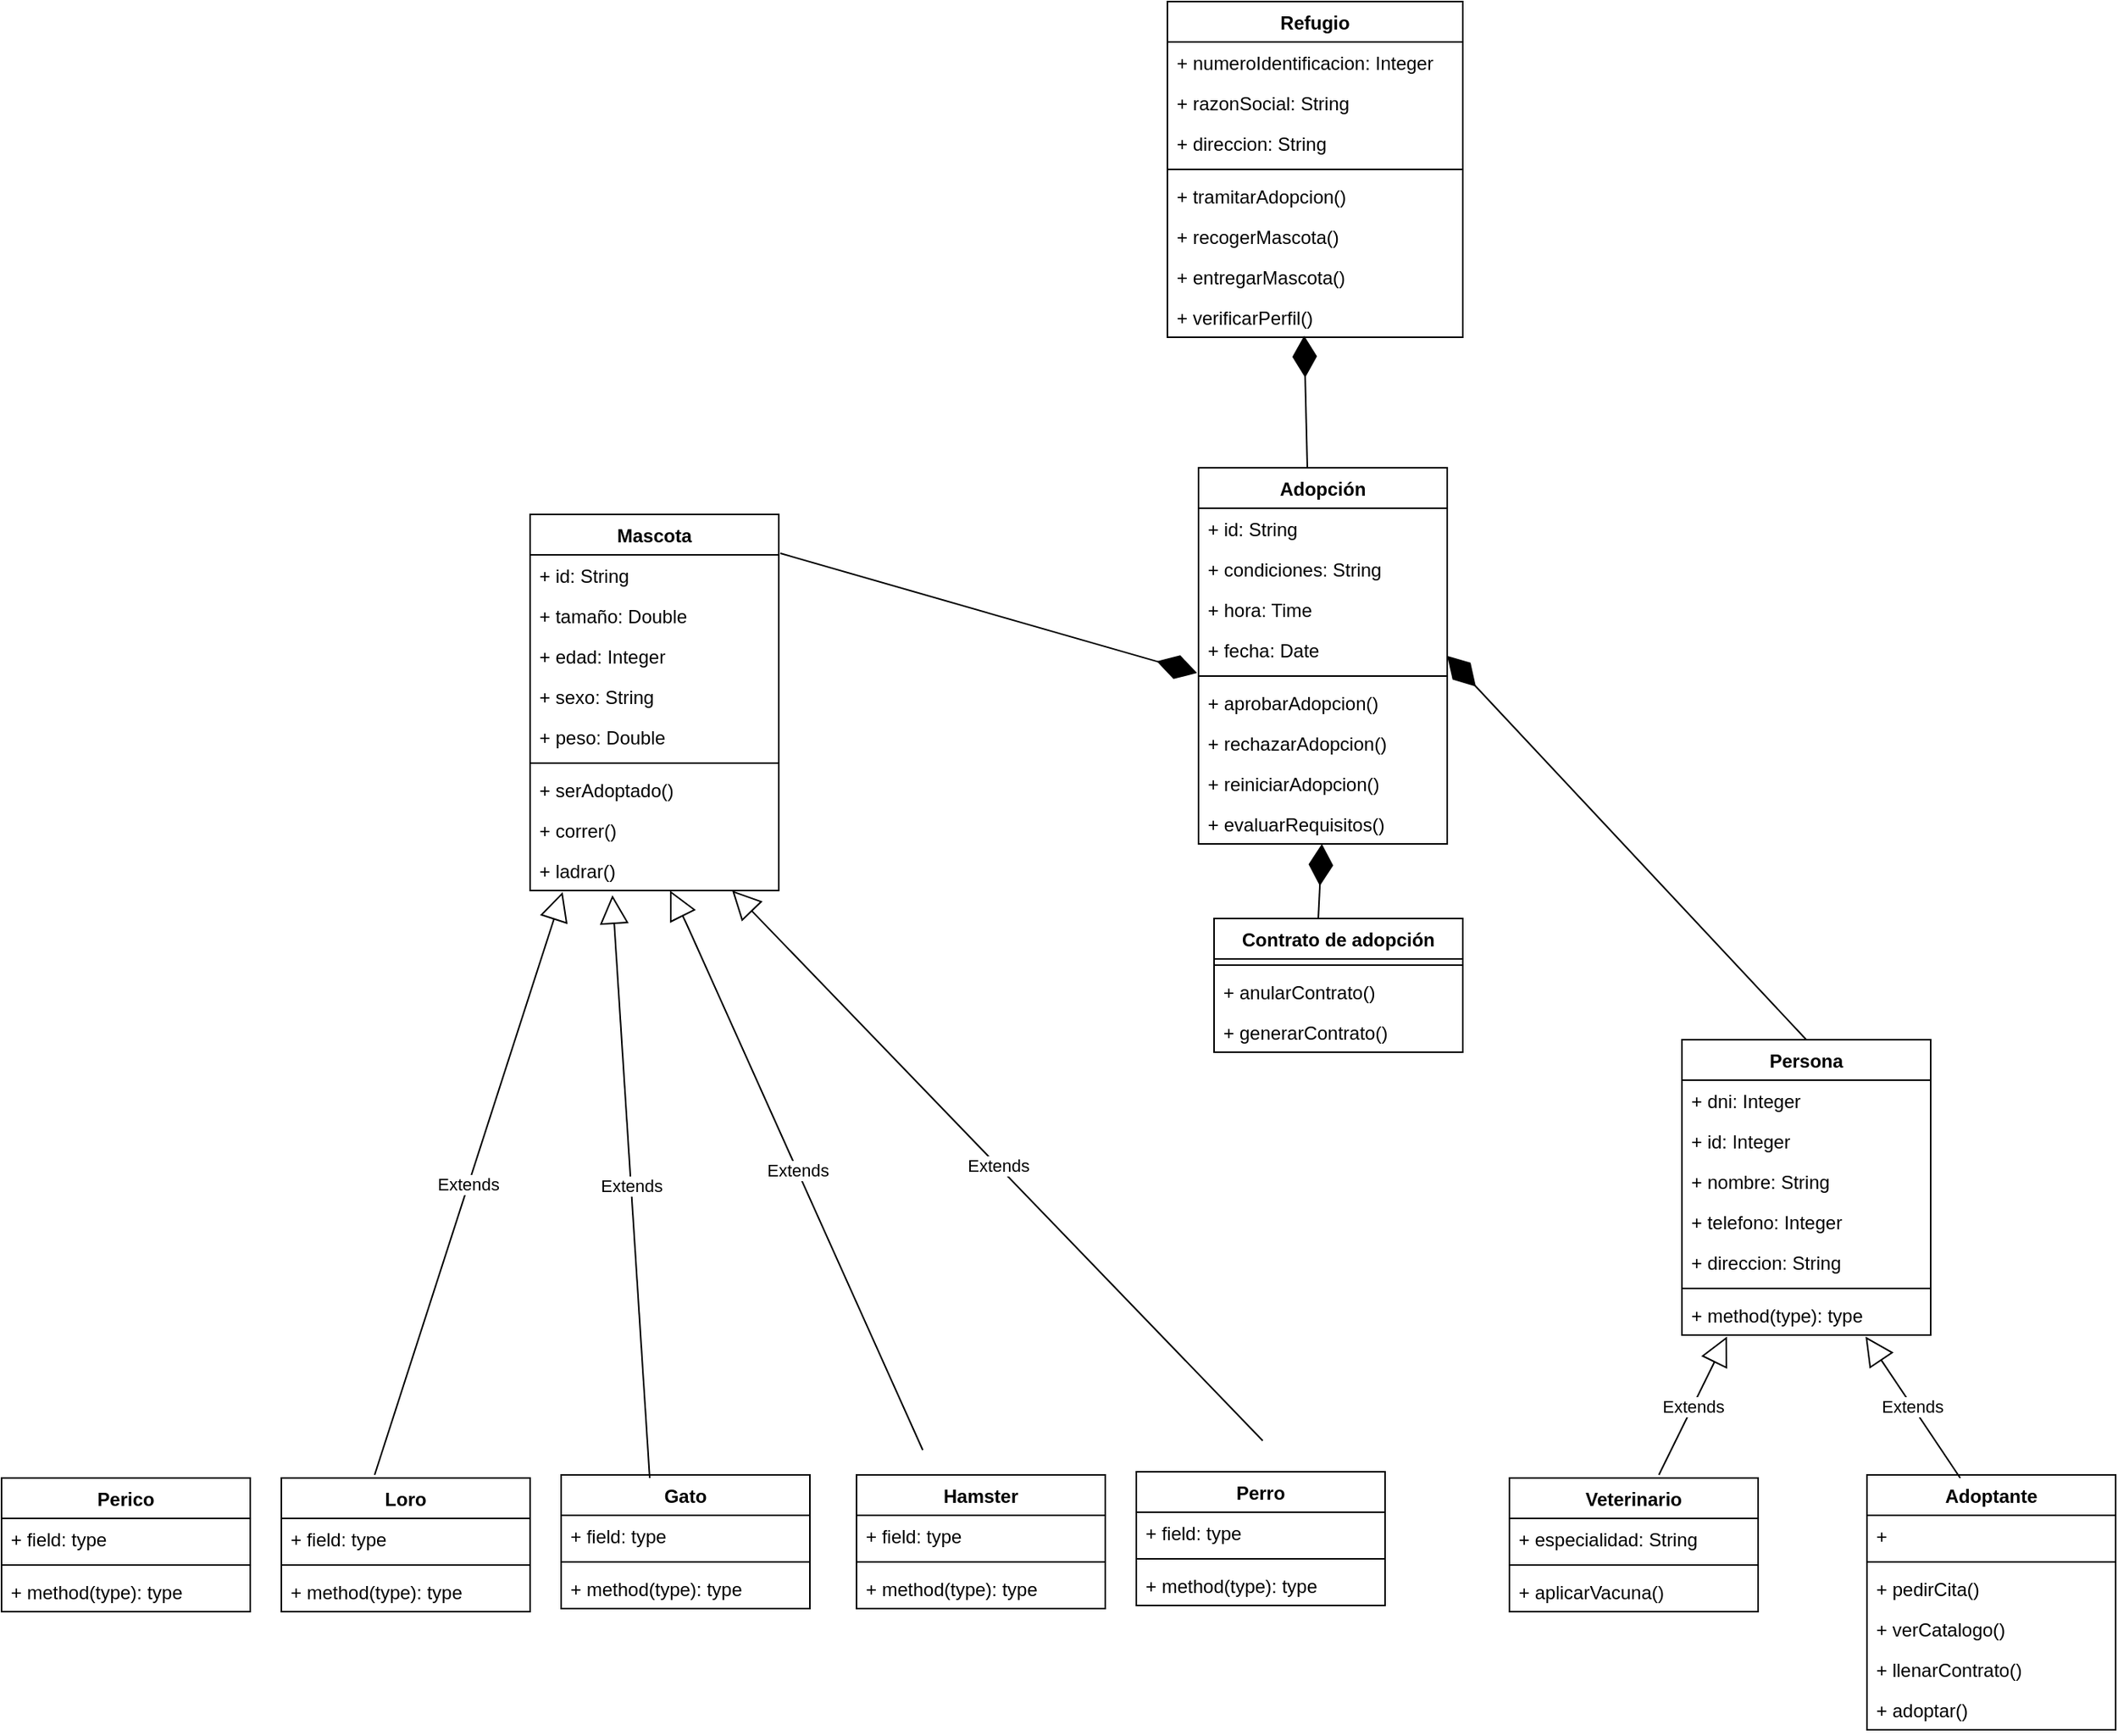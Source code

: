 <mxfile version="14.6.5" type="github">
  <diagram id="C5RBs43oDa-KdzZeNtuy" name="Page-1">
    <mxGraphModel dx="782" dy="1545" grid="1" gridSize="10" guides="1" tooltips="1" connect="1" arrows="1" fold="1" page="1" pageScale="1" pageWidth="827" pageHeight="1169" math="0" shadow="0">
      <root>
        <mxCell id="WIyWlLk6GJQsqaUBKTNV-0" />
        <mxCell id="WIyWlLk6GJQsqaUBKTNV-1" parent="WIyWlLk6GJQsqaUBKTNV-0" />
        <mxCell id="YfHLVodt3f4E6ayQyfSz-4" value="Mascota" style="swimlane;fontStyle=1;align=center;verticalAlign=top;childLayout=stackLayout;horizontal=1;startSize=26;horizontalStack=0;resizeParent=1;resizeParentMax=0;resizeLast=0;collapsible=1;marginBottom=0;" vertex="1" parent="WIyWlLk6GJQsqaUBKTNV-1">
          <mxGeometry x="340" y="-410" width="160" height="242" as="geometry" />
        </mxCell>
        <mxCell id="YfHLVodt3f4E6ayQyfSz-5" value="+ id: String" style="text;strokeColor=none;fillColor=none;align=left;verticalAlign=top;spacingLeft=4;spacingRight=4;overflow=hidden;rotatable=0;points=[[0,0.5],[1,0.5]];portConstraint=eastwest;" vertex="1" parent="YfHLVodt3f4E6ayQyfSz-4">
          <mxGeometry y="26" width="160" height="26" as="geometry" />
        </mxCell>
        <mxCell id="YfHLVodt3f4E6ayQyfSz-75" value="+ tamaño: Double" style="text;strokeColor=none;fillColor=none;align=left;verticalAlign=top;spacingLeft=4;spacingRight=4;overflow=hidden;rotatable=0;points=[[0,0.5],[1,0.5]];portConstraint=eastwest;" vertex="1" parent="YfHLVodt3f4E6ayQyfSz-4">
          <mxGeometry y="52" width="160" height="26" as="geometry" />
        </mxCell>
        <mxCell id="YfHLVodt3f4E6ayQyfSz-76" value="+ edad: Integer" style="text;strokeColor=none;fillColor=none;align=left;verticalAlign=top;spacingLeft=4;spacingRight=4;overflow=hidden;rotatable=0;points=[[0,0.5],[1,0.5]];portConstraint=eastwest;" vertex="1" parent="YfHLVodt3f4E6ayQyfSz-4">
          <mxGeometry y="78" width="160" height="26" as="geometry" />
        </mxCell>
        <mxCell id="YfHLVodt3f4E6ayQyfSz-77" value="+ sexo: String" style="text;strokeColor=none;fillColor=none;align=left;verticalAlign=top;spacingLeft=4;spacingRight=4;overflow=hidden;rotatable=0;points=[[0,0.5],[1,0.5]];portConstraint=eastwest;" vertex="1" parent="YfHLVodt3f4E6ayQyfSz-4">
          <mxGeometry y="104" width="160" height="26" as="geometry" />
        </mxCell>
        <mxCell id="YfHLVodt3f4E6ayQyfSz-78" value="+ peso: Double" style="text;strokeColor=none;fillColor=none;align=left;verticalAlign=top;spacingLeft=4;spacingRight=4;overflow=hidden;rotatable=0;points=[[0,0.5],[1,0.5]];portConstraint=eastwest;" vertex="1" parent="YfHLVodt3f4E6ayQyfSz-4">
          <mxGeometry y="130" width="160" height="26" as="geometry" />
        </mxCell>
        <mxCell id="YfHLVodt3f4E6ayQyfSz-6" value="" style="line;strokeWidth=1;fillColor=none;align=left;verticalAlign=middle;spacingTop=-1;spacingLeft=3;spacingRight=3;rotatable=0;labelPosition=right;points=[];portConstraint=eastwest;" vertex="1" parent="YfHLVodt3f4E6ayQyfSz-4">
          <mxGeometry y="156" width="160" height="8" as="geometry" />
        </mxCell>
        <mxCell id="YfHLVodt3f4E6ayQyfSz-7" value="+ serAdoptado()" style="text;strokeColor=none;fillColor=none;align=left;verticalAlign=top;spacingLeft=4;spacingRight=4;overflow=hidden;rotatable=0;points=[[0,0.5],[1,0.5]];portConstraint=eastwest;" vertex="1" parent="YfHLVodt3f4E6ayQyfSz-4">
          <mxGeometry y="164" width="160" height="26" as="geometry" />
        </mxCell>
        <mxCell id="YfHLVodt3f4E6ayQyfSz-79" value="+ correr()" style="text;strokeColor=none;fillColor=none;align=left;verticalAlign=top;spacingLeft=4;spacingRight=4;overflow=hidden;rotatable=0;points=[[0,0.5],[1,0.5]];portConstraint=eastwest;" vertex="1" parent="YfHLVodt3f4E6ayQyfSz-4">
          <mxGeometry y="190" width="160" height="26" as="geometry" />
        </mxCell>
        <mxCell id="YfHLVodt3f4E6ayQyfSz-80" value="+ ladrar()" style="text;strokeColor=none;fillColor=none;align=left;verticalAlign=top;spacingLeft=4;spacingRight=4;overflow=hidden;rotatable=0;points=[[0,0.5],[1,0.5]];portConstraint=eastwest;" vertex="1" parent="YfHLVodt3f4E6ayQyfSz-4">
          <mxGeometry y="216" width="160" height="26" as="geometry" />
        </mxCell>
        <mxCell id="YfHLVodt3f4E6ayQyfSz-8" value="Perico" style="swimlane;fontStyle=1;align=center;verticalAlign=top;childLayout=stackLayout;horizontal=1;startSize=26;horizontalStack=0;resizeParent=1;resizeParentMax=0;resizeLast=0;collapsible=1;marginBottom=0;" vertex="1" parent="WIyWlLk6GJQsqaUBKTNV-1">
          <mxGeometry y="210" width="160" height="86" as="geometry" />
        </mxCell>
        <mxCell id="YfHLVodt3f4E6ayQyfSz-9" value="+ field: type" style="text;strokeColor=none;fillColor=none;align=left;verticalAlign=top;spacingLeft=4;spacingRight=4;overflow=hidden;rotatable=0;points=[[0,0.5],[1,0.5]];portConstraint=eastwest;" vertex="1" parent="YfHLVodt3f4E6ayQyfSz-8">
          <mxGeometry y="26" width="160" height="26" as="geometry" />
        </mxCell>
        <mxCell id="YfHLVodt3f4E6ayQyfSz-10" value="" style="line;strokeWidth=1;fillColor=none;align=left;verticalAlign=middle;spacingTop=-1;spacingLeft=3;spacingRight=3;rotatable=0;labelPosition=right;points=[];portConstraint=eastwest;" vertex="1" parent="YfHLVodt3f4E6ayQyfSz-8">
          <mxGeometry y="52" width="160" height="8" as="geometry" />
        </mxCell>
        <mxCell id="YfHLVodt3f4E6ayQyfSz-11" value="+ method(type): type" style="text;strokeColor=none;fillColor=none;align=left;verticalAlign=top;spacingLeft=4;spacingRight=4;overflow=hidden;rotatable=0;points=[[0,0.5],[1,0.5]];portConstraint=eastwest;" vertex="1" parent="YfHLVodt3f4E6ayQyfSz-8">
          <mxGeometry y="60" width="160" height="26" as="geometry" />
        </mxCell>
        <mxCell id="YfHLVodt3f4E6ayQyfSz-12" value="Loro" style="swimlane;fontStyle=1;align=center;verticalAlign=top;childLayout=stackLayout;horizontal=1;startSize=26;horizontalStack=0;resizeParent=1;resizeParentMax=0;resizeLast=0;collapsible=1;marginBottom=0;" vertex="1" parent="WIyWlLk6GJQsqaUBKTNV-1">
          <mxGeometry x="180" y="210" width="160" height="86" as="geometry" />
        </mxCell>
        <mxCell id="YfHLVodt3f4E6ayQyfSz-13" value="+ field: type" style="text;strokeColor=none;fillColor=none;align=left;verticalAlign=top;spacingLeft=4;spacingRight=4;overflow=hidden;rotatable=0;points=[[0,0.5],[1,0.5]];portConstraint=eastwest;" vertex="1" parent="YfHLVodt3f4E6ayQyfSz-12">
          <mxGeometry y="26" width="160" height="26" as="geometry" />
        </mxCell>
        <mxCell id="YfHLVodt3f4E6ayQyfSz-14" value="" style="line;strokeWidth=1;fillColor=none;align=left;verticalAlign=middle;spacingTop=-1;spacingLeft=3;spacingRight=3;rotatable=0;labelPosition=right;points=[];portConstraint=eastwest;" vertex="1" parent="YfHLVodt3f4E6ayQyfSz-12">
          <mxGeometry y="52" width="160" height="8" as="geometry" />
        </mxCell>
        <mxCell id="YfHLVodt3f4E6ayQyfSz-15" value="+ method(type): type" style="text;strokeColor=none;fillColor=none;align=left;verticalAlign=top;spacingLeft=4;spacingRight=4;overflow=hidden;rotatable=0;points=[[0,0.5],[1,0.5]];portConstraint=eastwest;" vertex="1" parent="YfHLVodt3f4E6ayQyfSz-12">
          <mxGeometry y="60" width="160" height="26" as="geometry" />
        </mxCell>
        <mxCell id="YfHLVodt3f4E6ayQyfSz-16" value="Gato" style="swimlane;fontStyle=1;align=center;verticalAlign=top;childLayout=stackLayout;horizontal=1;startSize=26;horizontalStack=0;resizeParent=1;resizeParentMax=0;resizeLast=0;collapsible=1;marginBottom=0;" vertex="1" parent="WIyWlLk6GJQsqaUBKTNV-1">
          <mxGeometry x="360" y="208" width="160" height="86" as="geometry" />
        </mxCell>
        <mxCell id="YfHLVodt3f4E6ayQyfSz-29" value="Extends" style="endArrow=block;endSize=16;endFill=0;html=1;entryX=0.131;entryY=1.038;entryDx=0;entryDy=0;entryPerimeter=0;" edge="1" parent="YfHLVodt3f4E6ayQyfSz-16" target="YfHLVodt3f4E6ayQyfSz-80">
          <mxGeometry width="160" relative="1" as="geometry">
            <mxPoint x="-120" as="sourcePoint" />
            <mxPoint x="40" as="targetPoint" />
          </mxGeometry>
        </mxCell>
        <mxCell id="YfHLVodt3f4E6ayQyfSz-17" value="+ field: type" style="text;strokeColor=none;fillColor=none;align=left;verticalAlign=top;spacingLeft=4;spacingRight=4;overflow=hidden;rotatable=0;points=[[0,0.5],[1,0.5]];portConstraint=eastwest;" vertex="1" parent="YfHLVodt3f4E6ayQyfSz-16">
          <mxGeometry y="26" width="160" height="26" as="geometry" />
        </mxCell>
        <mxCell id="YfHLVodt3f4E6ayQyfSz-18" value="" style="line;strokeWidth=1;fillColor=none;align=left;verticalAlign=middle;spacingTop=-1;spacingLeft=3;spacingRight=3;rotatable=0;labelPosition=right;points=[];portConstraint=eastwest;" vertex="1" parent="YfHLVodt3f4E6ayQyfSz-16">
          <mxGeometry y="52" width="160" height="8" as="geometry" />
        </mxCell>
        <mxCell id="YfHLVodt3f4E6ayQyfSz-19" value="+ method(type): type" style="text;strokeColor=none;fillColor=none;align=left;verticalAlign=top;spacingLeft=4;spacingRight=4;overflow=hidden;rotatable=0;points=[[0,0.5],[1,0.5]];portConstraint=eastwest;" vertex="1" parent="YfHLVodt3f4E6ayQyfSz-16">
          <mxGeometry y="60" width="160" height="26" as="geometry" />
        </mxCell>
        <mxCell id="YfHLVodt3f4E6ayQyfSz-20" value="Hamster" style="swimlane;fontStyle=1;align=center;verticalAlign=top;childLayout=stackLayout;horizontal=1;startSize=26;horizontalStack=0;resizeParent=1;resizeParentMax=0;resizeLast=0;collapsible=1;marginBottom=0;" vertex="1" parent="WIyWlLk6GJQsqaUBKTNV-1">
          <mxGeometry x="550" y="208" width="160" height="86" as="geometry" />
        </mxCell>
        <mxCell id="YfHLVodt3f4E6ayQyfSz-21" value="+ field: type" style="text;strokeColor=none;fillColor=none;align=left;verticalAlign=top;spacingLeft=4;spacingRight=4;overflow=hidden;rotatable=0;points=[[0,0.5],[1,0.5]];portConstraint=eastwest;" vertex="1" parent="YfHLVodt3f4E6ayQyfSz-20">
          <mxGeometry y="26" width="160" height="26" as="geometry" />
        </mxCell>
        <mxCell id="YfHLVodt3f4E6ayQyfSz-22" value="" style="line;strokeWidth=1;fillColor=none;align=left;verticalAlign=middle;spacingTop=-1;spacingLeft=3;spacingRight=3;rotatable=0;labelPosition=right;points=[];portConstraint=eastwest;" vertex="1" parent="YfHLVodt3f4E6ayQyfSz-20">
          <mxGeometry y="52" width="160" height="8" as="geometry" />
        </mxCell>
        <mxCell id="YfHLVodt3f4E6ayQyfSz-23" value="+ method(type): type" style="text;strokeColor=none;fillColor=none;align=left;verticalAlign=top;spacingLeft=4;spacingRight=4;overflow=hidden;rotatable=0;points=[[0,0.5],[1,0.5]];portConstraint=eastwest;" vertex="1" parent="YfHLVodt3f4E6ayQyfSz-20">
          <mxGeometry y="60" width="160" height="26" as="geometry" />
        </mxCell>
        <mxCell id="YfHLVodt3f4E6ayQyfSz-24" value="Perro" style="swimlane;fontStyle=1;align=center;verticalAlign=top;childLayout=stackLayout;horizontal=1;startSize=26;horizontalStack=0;resizeParent=1;resizeParentMax=0;resizeLast=0;collapsible=1;marginBottom=0;" vertex="1" parent="WIyWlLk6GJQsqaUBKTNV-1">
          <mxGeometry x="730" y="206" width="160" height="86" as="geometry" />
        </mxCell>
        <mxCell id="YfHLVodt3f4E6ayQyfSz-25" value="+ field: type" style="text;strokeColor=none;fillColor=none;align=left;verticalAlign=top;spacingLeft=4;spacingRight=4;overflow=hidden;rotatable=0;points=[[0,0.5],[1,0.5]];portConstraint=eastwest;" vertex="1" parent="YfHLVodt3f4E6ayQyfSz-24">
          <mxGeometry y="26" width="160" height="26" as="geometry" />
        </mxCell>
        <mxCell id="YfHLVodt3f4E6ayQyfSz-26" value="" style="line;strokeWidth=1;fillColor=none;align=left;verticalAlign=middle;spacingTop=-1;spacingLeft=3;spacingRight=3;rotatable=0;labelPosition=right;points=[];portConstraint=eastwest;" vertex="1" parent="YfHLVodt3f4E6ayQyfSz-24">
          <mxGeometry y="52" width="160" height="8" as="geometry" />
        </mxCell>
        <mxCell id="YfHLVodt3f4E6ayQyfSz-27" value="+ method(type): type" style="text;strokeColor=none;fillColor=none;align=left;verticalAlign=top;spacingLeft=4;spacingRight=4;overflow=hidden;rotatable=0;points=[[0,0.5],[1,0.5]];portConstraint=eastwest;" vertex="1" parent="YfHLVodt3f4E6ayQyfSz-24">
          <mxGeometry y="60" width="160" height="26" as="geometry" />
        </mxCell>
        <mxCell id="YfHLVodt3f4E6ayQyfSz-30" value="Extends" style="endArrow=block;endSize=16;endFill=0;html=1;exitX=0.356;exitY=0.023;exitDx=0;exitDy=0;exitPerimeter=0;entryX=0.331;entryY=1.115;entryDx=0;entryDy=0;entryPerimeter=0;" edge="1" parent="WIyWlLk6GJQsqaUBKTNV-1" source="YfHLVodt3f4E6ayQyfSz-16" target="YfHLVodt3f4E6ayQyfSz-80">
          <mxGeometry width="160" relative="1" as="geometry">
            <mxPoint x="414" y="200" as="sourcePoint" />
            <mxPoint x="420" y="-150" as="targetPoint" />
          </mxGeometry>
        </mxCell>
        <mxCell id="YfHLVodt3f4E6ayQyfSz-31" value="Extends" style="endArrow=block;endSize=16;endFill=0;html=1;exitX=0.356;exitY=0.023;exitDx=0;exitDy=0;exitPerimeter=0;" edge="1" parent="WIyWlLk6GJQsqaUBKTNV-1">
          <mxGeometry width="160" relative="1" as="geometry">
            <mxPoint x="592.6" y="191.998" as="sourcePoint" />
            <mxPoint x="430" y="-168" as="targetPoint" />
            <Array as="points">
              <mxPoint x="440" y="-148" />
            </Array>
          </mxGeometry>
        </mxCell>
        <mxCell id="YfHLVodt3f4E6ayQyfSz-32" value="Extends" style="endArrow=block;endSize=16;endFill=0;html=1;exitX=0.356;exitY=0.023;exitDx=0;exitDy=0;exitPerimeter=0;" edge="1" parent="WIyWlLk6GJQsqaUBKTNV-1">
          <mxGeometry width="160" relative="1" as="geometry">
            <mxPoint x="811.3" y="185.978" as="sourcePoint" />
            <mxPoint x="470" y="-168" as="targetPoint" />
          </mxGeometry>
        </mxCell>
        <mxCell id="YfHLVodt3f4E6ayQyfSz-33" value="Persona" style="swimlane;fontStyle=1;align=center;verticalAlign=top;childLayout=stackLayout;horizontal=1;startSize=26;horizontalStack=0;resizeParent=1;resizeParentMax=0;resizeLast=0;collapsible=1;marginBottom=0;" vertex="1" parent="WIyWlLk6GJQsqaUBKTNV-1">
          <mxGeometry x="1081" y="-72" width="160" height="190" as="geometry" />
        </mxCell>
        <mxCell id="YfHLVodt3f4E6ayQyfSz-34" value="+ dni: Integer" style="text;strokeColor=none;fillColor=none;align=left;verticalAlign=top;spacingLeft=4;spacingRight=4;overflow=hidden;rotatable=0;points=[[0,0.5],[1,0.5]];portConstraint=eastwest;" vertex="1" parent="YfHLVodt3f4E6ayQyfSz-33">
          <mxGeometry y="26" width="160" height="26" as="geometry" />
        </mxCell>
        <mxCell id="YfHLVodt3f4E6ayQyfSz-82" value="+ id: Integer" style="text;strokeColor=none;fillColor=none;align=left;verticalAlign=top;spacingLeft=4;spacingRight=4;overflow=hidden;rotatable=0;points=[[0,0.5],[1,0.5]];portConstraint=eastwest;" vertex="1" parent="YfHLVodt3f4E6ayQyfSz-33">
          <mxGeometry y="52" width="160" height="26" as="geometry" />
        </mxCell>
        <mxCell id="YfHLVodt3f4E6ayQyfSz-83" value="+ nombre: String" style="text;strokeColor=none;fillColor=none;align=left;verticalAlign=top;spacingLeft=4;spacingRight=4;overflow=hidden;rotatable=0;points=[[0,0.5],[1,0.5]];portConstraint=eastwest;" vertex="1" parent="YfHLVodt3f4E6ayQyfSz-33">
          <mxGeometry y="78" width="160" height="26" as="geometry" />
        </mxCell>
        <mxCell id="YfHLVodt3f4E6ayQyfSz-84" value="+ telefono: Integer" style="text;strokeColor=none;fillColor=none;align=left;verticalAlign=top;spacingLeft=4;spacingRight=4;overflow=hidden;rotatable=0;points=[[0,0.5],[1,0.5]];portConstraint=eastwest;" vertex="1" parent="YfHLVodt3f4E6ayQyfSz-33">
          <mxGeometry y="104" width="160" height="26" as="geometry" />
        </mxCell>
        <mxCell id="YfHLVodt3f4E6ayQyfSz-85" value="+ direccion: String" style="text;strokeColor=none;fillColor=none;align=left;verticalAlign=top;spacingLeft=4;spacingRight=4;overflow=hidden;rotatable=0;points=[[0,0.5],[1,0.5]];portConstraint=eastwest;" vertex="1" parent="YfHLVodt3f4E6ayQyfSz-33">
          <mxGeometry y="130" width="160" height="26" as="geometry" />
        </mxCell>
        <mxCell id="YfHLVodt3f4E6ayQyfSz-35" value="" style="line;strokeWidth=1;fillColor=none;align=left;verticalAlign=middle;spacingTop=-1;spacingLeft=3;spacingRight=3;rotatable=0;labelPosition=right;points=[];portConstraint=eastwest;" vertex="1" parent="YfHLVodt3f4E6ayQyfSz-33">
          <mxGeometry y="156" width="160" height="8" as="geometry" />
        </mxCell>
        <mxCell id="YfHLVodt3f4E6ayQyfSz-36" value="+ method(type): type" style="text;strokeColor=none;fillColor=none;align=left;verticalAlign=top;spacingLeft=4;spacingRight=4;overflow=hidden;rotatable=0;points=[[0,0.5],[1,0.5]];portConstraint=eastwest;" vertex="1" parent="YfHLVodt3f4E6ayQyfSz-33">
          <mxGeometry y="164" width="160" height="26" as="geometry" />
        </mxCell>
        <mxCell id="YfHLVodt3f4E6ayQyfSz-37" value="Veterinario" style="swimlane;fontStyle=1;align=center;verticalAlign=top;childLayout=stackLayout;horizontal=1;startSize=26;horizontalStack=0;resizeParent=1;resizeParentMax=0;resizeLast=0;collapsible=1;marginBottom=0;" vertex="1" parent="WIyWlLk6GJQsqaUBKTNV-1">
          <mxGeometry x="970" y="210" width="160" height="86" as="geometry" />
        </mxCell>
        <mxCell id="YfHLVodt3f4E6ayQyfSz-38" value="+ especialidad: String" style="text;strokeColor=none;fillColor=none;align=left;verticalAlign=top;spacingLeft=4;spacingRight=4;overflow=hidden;rotatable=0;points=[[0,0.5],[1,0.5]];portConstraint=eastwest;" vertex="1" parent="YfHLVodt3f4E6ayQyfSz-37">
          <mxGeometry y="26" width="160" height="26" as="geometry" />
        </mxCell>
        <mxCell id="YfHLVodt3f4E6ayQyfSz-39" value="" style="line;strokeWidth=1;fillColor=none;align=left;verticalAlign=middle;spacingTop=-1;spacingLeft=3;spacingRight=3;rotatable=0;labelPosition=right;points=[];portConstraint=eastwest;" vertex="1" parent="YfHLVodt3f4E6ayQyfSz-37">
          <mxGeometry y="52" width="160" height="8" as="geometry" />
        </mxCell>
        <mxCell id="YfHLVodt3f4E6ayQyfSz-40" value="+ aplicarVacuna()" style="text;strokeColor=none;fillColor=none;align=left;verticalAlign=top;spacingLeft=4;spacingRight=4;overflow=hidden;rotatable=0;points=[[0,0.5],[1,0.5]];portConstraint=eastwest;" vertex="1" parent="YfHLVodt3f4E6ayQyfSz-37">
          <mxGeometry y="60" width="160" height="26" as="geometry" />
        </mxCell>
        <mxCell id="YfHLVodt3f4E6ayQyfSz-41" value="Adoptante" style="swimlane;fontStyle=1;align=center;verticalAlign=top;childLayout=stackLayout;horizontal=1;startSize=26;horizontalStack=0;resizeParent=1;resizeParentMax=0;resizeLast=0;collapsible=1;marginBottom=0;" vertex="1" parent="WIyWlLk6GJQsqaUBKTNV-1">
          <mxGeometry x="1200" y="208" width="160" height="164" as="geometry" />
        </mxCell>
        <mxCell id="YfHLVodt3f4E6ayQyfSz-42" value="+ " style="text;strokeColor=none;fillColor=none;align=left;verticalAlign=top;spacingLeft=4;spacingRight=4;overflow=hidden;rotatable=0;points=[[0,0.5],[1,0.5]];portConstraint=eastwest;" vertex="1" parent="YfHLVodt3f4E6ayQyfSz-41">
          <mxGeometry y="26" width="160" height="26" as="geometry" />
        </mxCell>
        <mxCell id="YfHLVodt3f4E6ayQyfSz-43" value="" style="line;strokeWidth=1;fillColor=none;align=left;verticalAlign=middle;spacingTop=-1;spacingLeft=3;spacingRight=3;rotatable=0;labelPosition=right;points=[];portConstraint=eastwest;" vertex="1" parent="YfHLVodt3f4E6ayQyfSz-41">
          <mxGeometry y="52" width="160" height="8" as="geometry" />
        </mxCell>
        <mxCell id="YfHLVodt3f4E6ayQyfSz-44" value="+ pedirCita()" style="text;strokeColor=none;fillColor=none;align=left;verticalAlign=top;spacingLeft=4;spacingRight=4;overflow=hidden;rotatable=0;points=[[0,0.5],[1,0.5]];portConstraint=eastwest;" vertex="1" parent="YfHLVodt3f4E6ayQyfSz-41">
          <mxGeometry y="60" width="160" height="26" as="geometry" />
        </mxCell>
        <mxCell id="YfHLVodt3f4E6ayQyfSz-88" value="+ verCatalogo()" style="text;strokeColor=none;fillColor=none;align=left;verticalAlign=top;spacingLeft=4;spacingRight=4;overflow=hidden;rotatable=0;points=[[0,0.5],[1,0.5]];portConstraint=eastwest;" vertex="1" parent="YfHLVodt3f4E6ayQyfSz-41">
          <mxGeometry y="86" width="160" height="26" as="geometry" />
        </mxCell>
        <mxCell id="YfHLVodt3f4E6ayQyfSz-89" value="+ llenarContrato()" style="text;strokeColor=none;fillColor=none;align=left;verticalAlign=top;spacingLeft=4;spacingRight=4;overflow=hidden;rotatable=0;points=[[0,0.5],[1,0.5]];portConstraint=eastwest;" vertex="1" parent="YfHLVodt3f4E6ayQyfSz-41">
          <mxGeometry y="112" width="160" height="26" as="geometry" />
        </mxCell>
        <mxCell id="YfHLVodt3f4E6ayQyfSz-90" value="+ adoptar()" style="text;strokeColor=none;fillColor=none;align=left;verticalAlign=top;spacingLeft=4;spacingRight=4;overflow=hidden;rotatable=0;points=[[0,0.5],[1,0.5]];portConstraint=eastwest;" vertex="1" parent="YfHLVodt3f4E6ayQyfSz-41">
          <mxGeometry y="138" width="160" height="26" as="geometry" />
        </mxCell>
        <mxCell id="YfHLVodt3f4E6ayQyfSz-45" value="Extends" style="endArrow=block;endSize=16;endFill=0;html=1;exitX=0.356;exitY=0.023;exitDx=0;exitDy=0;exitPerimeter=0;entryX=0.181;entryY=1.038;entryDx=0;entryDy=0;entryPerimeter=0;" edge="1" parent="WIyWlLk6GJQsqaUBKTNV-1" target="YfHLVodt3f4E6ayQyfSz-36">
          <mxGeometry width="160" relative="1" as="geometry">
            <mxPoint x="1066.15" y="207.978" as="sourcePoint" />
            <mxPoint x="1090" y="130" as="targetPoint" />
          </mxGeometry>
        </mxCell>
        <mxCell id="YfHLVodt3f4E6ayQyfSz-46" value="Extends" style="endArrow=block;endSize=16;endFill=0;html=1;exitX=0.356;exitY=0.023;exitDx=0;exitDy=0;exitPerimeter=0;entryX=0.738;entryY=1.038;entryDx=0;entryDy=0;entryPerimeter=0;" edge="1" parent="WIyWlLk6GJQsqaUBKTNV-1" target="YfHLVodt3f4E6ayQyfSz-36">
          <mxGeometry width="160" relative="1" as="geometry">
            <mxPoint x="1260.0" y="209.998" as="sourcePoint" />
            <mxPoint x="1283.85" y="132.02" as="targetPoint" />
          </mxGeometry>
        </mxCell>
        <mxCell id="YfHLVodt3f4E6ayQyfSz-47" value="Adopción" style="swimlane;fontStyle=1;align=center;verticalAlign=top;childLayout=stackLayout;horizontal=1;startSize=26;horizontalStack=0;resizeParent=1;resizeParentMax=0;resizeLast=0;collapsible=1;marginBottom=0;" vertex="1" parent="WIyWlLk6GJQsqaUBKTNV-1">
          <mxGeometry x="770" y="-440" width="160" height="242" as="geometry" />
        </mxCell>
        <mxCell id="YfHLVodt3f4E6ayQyfSz-62" value="" style="endArrow=diamondThin;endFill=1;endSize=24;html=1;entryX=0.463;entryY=0.962;entryDx=0;entryDy=0;entryPerimeter=0;" edge="1" parent="YfHLVodt3f4E6ayQyfSz-47" target="YfHLVodt3f4E6ayQyfSz-67">
          <mxGeometry width="160" relative="1" as="geometry">
            <mxPoint x="70" as="sourcePoint" />
            <mxPoint x="75" y="-120" as="targetPoint" />
          </mxGeometry>
        </mxCell>
        <mxCell id="YfHLVodt3f4E6ayQyfSz-52" value="+ id: String" style="text;strokeColor=none;fillColor=none;align=left;verticalAlign=top;spacingLeft=4;spacingRight=4;overflow=hidden;rotatable=0;points=[[0,0.5],[1,0.5]];portConstraint=eastwest;" vertex="1" parent="YfHLVodt3f4E6ayQyfSz-47">
          <mxGeometry y="26" width="160" height="26" as="geometry" />
        </mxCell>
        <mxCell id="YfHLVodt3f4E6ayQyfSz-73" value="+ condiciones: String" style="text;strokeColor=none;fillColor=none;align=left;verticalAlign=top;spacingLeft=4;spacingRight=4;overflow=hidden;rotatable=0;points=[[0,0.5],[1,0.5]];portConstraint=eastwest;" vertex="1" parent="YfHLVodt3f4E6ayQyfSz-47">
          <mxGeometry y="52" width="160" height="26" as="geometry" />
        </mxCell>
        <mxCell id="YfHLVodt3f4E6ayQyfSz-72" value="+ hora: Time" style="text;strokeColor=none;fillColor=none;align=left;verticalAlign=top;spacingLeft=4;spacingRight=4;overflow=hidden;rotatable=0;points=[[0,0.5],[1,0.5]];portConstraint=eastwest;" vertex="1" parent="YfHLVodt3f4E6ayQyfSz-47">
          <mxGeometry y="78" width="160" height="26" as="geometry" />
        </mxCell>
        <mxCell id="YfHLVodt3f4E6ayQyfSz-71" value="+ fecha: Date" style="text;strokeColor=none;fillColor=none;align=left;verticalAlign=top;spacingLeft=4;spacingRight=4;overflow=hidden;rotatable=0;points=[[0,0.5],[1,0.5]];portConstraint=eastwest;" vertex="1" parent="YfHLVodt3f4E6ayQyfSz-47">
          <mxGeometry y="104" width="160" height="26" as="geometry" />
        </mxCell>
        <mxCell id="YfHLVodt3f4E6ayQyfSz-49" value="" style="line;strokeWidth=1;fillColor=none;align=left;verticalAlign=middle;spacingTop=-1;spacingLeft=3;spacingRight=3;rotatable=0;labelPosition=right;points=[];portConstraint=eastwest;" vertex="1" parent="YfHLVodt3f4E6ayQyfSz-47">
          <mxGeometry y="130" width="160" height="8" as="geometry" />
        </mxCell>
        <mxCell id="YfHLVodt3f4E6ayQyfSz-50" value="+ aprobarAdopcion()" style="text;strokeColor=none;fillColor=none;align=left;verticalAlign=top;spacingLeft=4;spacingRight=4;overflow=hidden;rotatable=0;points=[[0,0.5],[1,0.5]];portConstraint=eastwest;" vertex="1" parent="YfHLVodt3f4E6ayQyfSz-47">
          <mxGeometry y="138" width="160" height="26" as="geometry" />
        </mxCell>
        <mxCell id="YfHLVodt3f4E6ayQyfSz-68" value="+ rechazarAdopcion()" style="text;strokeColor=none;fillColor=none;align=left;verticalAlign=top;spacingLeft=4;spacingRight=4;overflow=hidden;rotatable=0;points=[[0,0.5],[1,0.5]];portConstraint=eastwest;" vertex="1" parent="YfHLVodt3f4E6ayQyfSz-47">
          <mxGeometry y="164" width="160" height="26" as="geometry" />
        </mxCell>
        <mxCell id="YfHLVodt3f4E6ayQyfSz-69" value="+ reiniciarAdopcion()" style="text;strokeColor=none;fillColor=none;align=left;verticalAlign=top;spacingLeft=4;spacingRight=4;overflow=hidden;rotatable=0;points=[[0,0.5],[1,0.5]];portConstraint=eastwest;" vertex="1" parent="YfHLVodt3f4E6ayQyfSz-47">
          <mxGeometry y="190" width="160" height="26" as="geometry" />
        </mxCell>
        <mxCell id="YfHLVodt3f4E6ayQyfSz-70" value="+ evaluarRequisitos()" style="text;strokeColor=none;fillColor=none;align=left;verticalAlign=top;spacingLeft=4;spacingRight=4;overflow=hidden;rotatable=0;points=[[0,0.5],[1,0.5]];portConstraint=eastwest;" vertex="1" parent="YfHLVodt3f4E6ayQyfSz-47">
          <mxGeometry y="216" width="160" height="26" as="geometry" />
        </mxCell>
        <mxCell id="YfHLVodt3f4E6ayQyfSz-51" value="Contrato de adopción" style="swimlane;fontStyle=1;align=center;verticalAlign=top;childLayout=stackLayout;horizontal=1;startSize=26;horizontalStack=0;resizeParent=1;resizeParentMax=0;resizeLast=0;collapsible=1;marginBottom=0;" vertex="1" parent="WIyWlLk6GJQsqaUBKTNV-1">
          <mxGeometry x="780" y="-150" width="160" height="86" as="geometry" />
        </mxCell>
        <mxCell id="YfHLVodt3f4E6ayQyfSz-53" value="" style="line;strokeWidth=1;fillColor=none;align=left;verticalAlign=middle;spacingTop=-1;spacingLeft=3;spacingRight=3;rotatable=0;labelPosition=right;points=[];portConstraint=eastwest;" vertex="1" parent="YfHLVodt3f4E6ayQyfSz-51">
          <mxGeometry y="26" width="160" height="8" as="geometry" />
        </mxCell>
        <mxCell id="YfHLVodt3f4E6ayQyfSz-54" value="+ anularContrato()" style="text;strokeColor=none;fillColor=none;align=left;verticalAlign=top;spacingLeft=4;spacingRight=4;overflow=hidden;rotatable=0;points=[[0,0.5],[1,0.5]];portConstraint=eastwest;" vertex="1" parent="YfHLVodt3f4E6ayQyfSz-51">
          <mxGeometry y="34" width="160" height="26" as="geometry" />
        </mxCell>
        <mxCell id="YfHLVodt3f4E6ayQyfSz-74" value="+ generarContrato()" style="text;strokeColor=none;fillColor=none;align=left;verticalAlign=top;spacingLeft=4;spacingRight=4;overflow=hidden;rotatable=0;points=[[0,0.5],[1,0.5]];portConstraint=eastwest;" vertex="1" parent="YfHLVodt3f4E6ayQyfSz-51">
          <mxGeometry y="60" width="160" height="26" as="geometry" />
        </mxCell>
        <mxCell id="YfHLVodt3f4E6ayQyfSz-55" value="Refugio" style="swimlane;fontStyle=1;align=center;verticalAlign=top;childLayout=stackLayout;horizontal=1;startSize=26;horizontalStack=0;resizeParent=1;resizeParentMax=0;resizeLast=0;collapsible=1;marginBottom=0;" vertex="1" parent="WIyWlLk6GJQsqaUBKTNV-1">
          <mxGeometry x="750" y="-740" width="190" height="216" as="geometry" />
        </mxCell>
        <mxCell id="YfHLVodt3f4E6ayQyfSz-63" value="+ numeroIdentificacion: Integer" style="text;strokeColor=none;fillColor=none;align=left;verticalAlign=top;spacingLeft=4;spacingRight=4;overflow=hidden;rotatable=0;points=[[0,0.5],[1,0.5]];portConstraint=eastwest;" vertex="1" parent="YfHLVodt3f4E6ayQyfSz-55">
          <mxGeometry y="26" width="190" height="26" as="geometry" />
        </mxCell>
        <mxCell id="YfHLVodt3f4E6ayQyfSz-56" value="+ razonSocial: String" style="text;strokeColor=none;fillColor=none;align=left;verticalAlign=top;spacingLeft=4;spacingRight=4;overflow=hidden;rotatable=0;points=[[0,0.5],[1,0.5]];portConstraint=eastwest;" vertex="1" parent="YfHLVodt3f4E6ayQyfSz-55">
          <mxGeometry y="52" width="190" height="26" as="geometry" />
        </mxCell>
        <mxCell id="YfHLVodt3f4E6ayQyfSz-64" value="+ direccion: String" style="text;strokeColor=none;fillColor=none;align=left;verticalAlign=top;spacingLeft=4;spacingRight=4;overflow=hidden;rotatable=0;points=[[0,0.5],[1,0.5]];portConstraint=eastwest;" vertex="1" parent="YfHLVodt3f4E6ayQyfSz-55">
          <mxGeometry y="78" width="190" height="26" as="geometry" />
        </mxCell>
        <mxCell id="YfHLVodt3f4E6ayQyfSz-57" value="" style="line;strokeWidth=1;fillColor=none;align=left;verticalAlign=middle;spacingTop=-1;spacingLeft=3;spacingRight=3;rotatable=0;labelPosition=right;points=[];portConstraint=eastwest;" vertex="1" parent="YfHLVodt3f4E6ayQyfSz-55">
          <mxGeometry y="104" width="190" height="8" as="geometry" />
        </mxCell>
        <mxCell id="YfHLVodt3f4E6ayQyfSz-58" value="+ tramitarAdopcion()" style="text;strokeColor=none;fillColor=none;align=left;verticalAlign=top;spacingLeft=4;spacingRight=4;overflow=hidden;rotatable=0;points=[[0,0.5],[1,0.5]];portConstraint=eastwest;" vertex="1" parent="YfHLVodt3f4E6ayQyfSz-55">
          <mxGeometry y="112" width="190" height="26" as="geometry" />
        </mxCell>
        <mxCell id="YfHLVodt3f4E6ayQyfSz-65" value="+ recogerMascota()" style="text;strokeColor=none;fillColor=none;align=left;verticalAlign=top;spacingLeft=4;spacingRight=4;overflow=hidden;rotatable=0;points=[[0,0.5],[1,0.5]];portConstraint=eastwest;" vertex="1" parent="YfHLVodt3f4E6ayQyfSz-55">
          <mxGeometry y="138" width="190" height="26" as="geometry" />
        </mxCell>
        <mxCell id="YfHLVodt3f4E6ayQyfSz-66" value="+ entregarMascota()" style="text;strokeColor=none;fillColor=none;align=left;verticalAlign=top;spacingLeft=4;spacingRight=4;overflow=hidden;rotatable=0;points=[[0,0.5],[1,0.5]];portConstraint=eastwest;" vertex="1" parent="YfHLVodt3f4E6ayQyfSz-55">
          <mxGeometry y="164" width="190" height="26" as="geometry" />
        </mxCell>
        <mxCell id="YfHLVodt3f4E6ayQyfSz-67" value="+ verificarPerfil()" style="text;strokeColor=none;fillColor=none;align=left;verticalAlign=top;spacingLeft=4;spacingRight=4;overflow=hidden;rotatable=0;points=[[0,0.5],[1,0.5]];portConstraint=eastwest;" vertex="1" parent="YfHLVodt3f4E6ayQyfSz-55">
          <mxGeometry y="190" width="190" height="26" as="geometry" />
        </mxCell>
        <mxCell id="YfHLVodt3f4E6ayQyfSz-59" value="" style="endArrow=diamondThin;endFill=1;endSize=24;html=1;entryX=-0.006;entryY=0.25;entryDx=0;entryDy=0;entryPerimeter=0;exitX=1.006;exitY=-0.038;exitDx=0;exitDy=0;exitPerimeter=0;" edge="1" parent="WIyWlLk6GJQsqaUBKTNV-1" source="YfHLVodt3f4E6ayQyfSz-5" target="YfHLVodt3f4E6ayQyfSz-49">
          <mxGeometry width="160" relative="1" as="geometry">
            <mxPoint x="500" y="70" as="sourcePoint" />
            <mxPoint x="760" y="-24" as="targetPoint" />
          </mxGeometry>
        </mxCell>
        <mxCell id="YfHLVodt3f4E6ayQyfSz-60" value="" style="endArrow=diamondThin;endFill=1;endSize=24;html=1;exitX=0.419;exitY=0;exitDx=0;exitDy=0;exitPerimeter=0;" edge="1" parent="WIyWlLk6GJQsqaUBKTNV-1" source="YfHLVodt3f4E6ayQyfSz-51" target="YfHLVodt3f4E6ayQyfSz-70">
          <mxGeometry width="160" relative="1" as="geometry">
            <mxPoint x="830" y="39" as="sourcePoint" />
            <mxPoint x="845" y="-40" as="targetPoint" />
            <Array as="points" />
          </mxGeometry>
        </mxCell>
        <mxCell id="YfHLVodt3f4E6ayQyfSz-61" value="" style="endArrow=diamondThin;endFill=1;endSize=24;html=1;exitX=0.5;exitY=0;exitDx=0;exitDy=0;entryX=1;entryY=0.5;entryDx=0;entryDy=0;" edge="1" parent="WIyWlLk6GJQsqaUBKTNV-1" source="YfHLVodt3f4E6ayQyfSz-33" target="YfHLVodt3f4E6ayQyfSz-47">
          <mxGeometry width="160" relative="1" as="geometry">
            <mxPoint x="1120" y="10" as="sourcePoint" />
            <mxPoint x="1280" y="10" as="targetPoint" />
          </mxGeometry>
        </mxCell>
      </root>
    </mxGraphModel>
  </diagram>
</mxfile>

